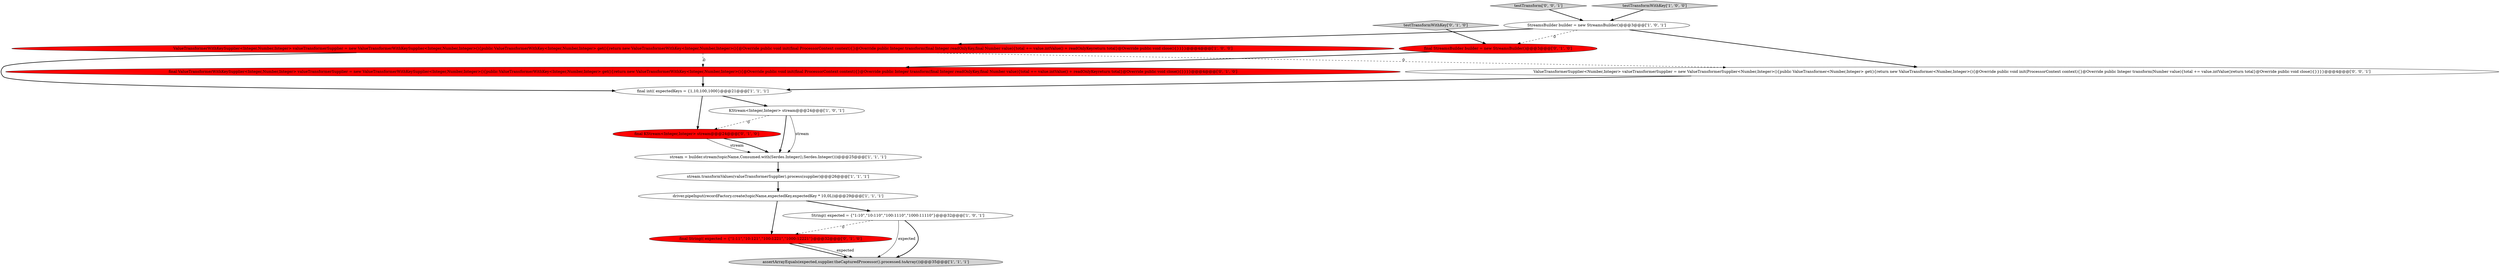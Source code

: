 digraph {
15 [style = filled, label = "testTransform['0', '0', '1']", fillcolor = lightgray, shape = diamond image = "AAA0AAABBB3BBB"];
8 [style = filled, label = "ValueTransformerWithKeySupplier<Integer,Number,Integer> valueTransformerSupplier = new ValueTransformerWithKeySupplier<Integer,Number,Integer>(){public ValueTransformerWithKey<Integer,Number,Integer> get(){return new ValueTransformerWithKey<Integer,Number,Integer>(){@Override public void init(final ProcessorContext context){}@Override public Integer transform(final Integer readOnlyKey,final Number value){total += value.intValue() + readOnlyKeyreturn total}@Override public void close(){}}}}@@@4@@@['1', '0', '0']", fillcolor = red, shape = ellipse image = "AAA1AAABBB1BBB"];
7 [style = filled, label = "String(( expected = {\"1:10\",\"10:110\",\"100:1110\",\"1000:11110\"}@@@32@@@['1', '0', '1']", fillcolor = white, shape = ellipse image = "AAA0AAABBB1BBB"];
4 [style = filled, label = "stream = builder.stream(topicName,Consumed.with(Serdes.Integer(),Serdes.Integer()))@@@25@@@['1', '1', '1']", fillcolor = white, shape = ellipse image = "AAA0AAABBB1BBB"];
11 [style = filled, label = "final String(( expected = {\"1:11\",\"10:121\",\"100:1221\",\"1000:12221\"}@@@32@@@['0', '1', '0']", fillcolor = red, shape = ellipse image = "AAA1AAABBB2BBB"];
14 [style = filled, label = "final StreamsBuilder builder = new StreamsBuilder()@@@3@@@['0', '1', '0']", fillcolor = red, shape = ellipse image = "AAA1AAABBB2BBB"];
0 [style = filled, label = "final int(( expectedKeys = {1,10,100,1000}@@@21@@@['1', '1', '1']", fillcolor = white, shape = ellipse image = "AAA0AAABBB1BBB"];
13 [style = filled, label = "testTransformWithKey['0', '1', '0']", fillcolor = lightgray, shape = diamond image = "AAA0AAABBB2BBB"];
9 [style = filled, label = "driver.pipeInput(recordFactory.create(topicName,expectedKey,expectedKey * 10,0L))@@@29@@@['1', '1', '1']", fillcolor = white, shape = ellipse image = "AAA0AAABBB1BBB"];
10 [style = filled, label = "final KStream<Integer,Integer> stream@@@24@@@['0', '1', '0']", fillcolor = red, shape = ellipse image = "AAA1AAABBB2BBB"];
5 [style = filled, label = "assertArrayEquals(expected,supplier.theCapturedProcessor().processed.toArray())@@@35@@@['1', '1', '1']", fillcolor = lightgray, shape = ellipse image = "AAA0AAABBB1BBB"];
12 [style = filled, label = "final ValueTransformerWithKeySupplier<Integer,Number,Integer> valueTransformerSupplier = new ValueTransformerWithKeySupplier<Integer,Number,Integer>(){public ValueTransformerWithKey<Integer,Number,Integer> get(){return new ValueTransformerWithKey<Integer,Number,Integer>(){@Override public void init(final ProcessorContext context){}@Override public Integer transform(final Integer readOnlyKey,final Number value){total += value.intValue() + readOnlyKeyreturn total}@Override public void close(){}}}}@@@4@@@['0', '1', '0']", fillcolor = red, shape = ellipse image = "AAA1AAABBB2BBB"];
1 [style = filled, label = "stream.transformValues(valueTransformerSupplier).process(supplier)@@@26@@@['1', '1', '1']", fillcolor = white, shape = ellipse image = "AAA0AAABBB1BBB"];
6 [style = filled, label = "StreamsBuilder builder = new StreamsBuilder()@@@3@@@['1', '0', '1']", fillcolor = white, shape = ellipse image = "AAA0AAABBB1BBB"];
3 [style = filled, label = "testTransformWithKey['1', '0', '0']", fillcolor = lightgray, shape = diamond image = "AAA0AAABBB1BBB"];
2 [style = filled, label = "KStream<Integer,Integer> stream@@@24@@@['1', '0', '1']", fillcolor = white, shape = ellipse image = "AAA0AAABBB1BBB"];
16 [style = filled, label = "ValueTransformerSupplier<Number,Integer> valueTransformerSupplier = new ValueTransformerSupplier<Number,Integer>(){public ValueTransformer<Number,Integer> get(){return new ValueTransformer<Number,Integer>(){@Override public void init(ProcessorContext context){}@Override public Integer transform(Number value){total += value.intValue()return total}@Override public void close(){}}}}@@@4@@@['0', '0', '1']", fillcolor = white, shape = ellipse image = "AAA0AAABBB3BBB"];
7->5 [style = solid, label="expected"];
16->0 [style = bold, label=""];
8->16 [style = dashed, label="0"];
9->11 [style = bold, label=""];
2->4 [style = solid, label="stream"];
0->2 [style = bold, label=""];
7->11 [style = dashed, label="0"];
3->6 [style = bold, label=""];
8->12 [style = dashed, label="0"];
15->6 [style = bold, label=""];
6->14 [style = dashed, label="0"];
9->7 [style = bold, label=""];
2->4 [style = bold, label=""];
12->0 [style = bold, label=""];
1->9 [style = bold, label=""];
2->10 [style = dashed, label="0"];
8->0 [style = bold, label=""];
11->5 [style = bold, label=""];
7->5 [style = bold, label=""];
0->10 [style = bold, label=""];
11->5 [style = solid, label="expected"];
6->16 [style = bold, label=""];
14->12 [style = bold, label=""];
6->8 [style = bold, label=""];
10->4 [style = bold, label=""];
4->1 [style = bold, label=""];
13->14 [style = bold, label=""];
10->4 [style = solid, label="stream"];
}
